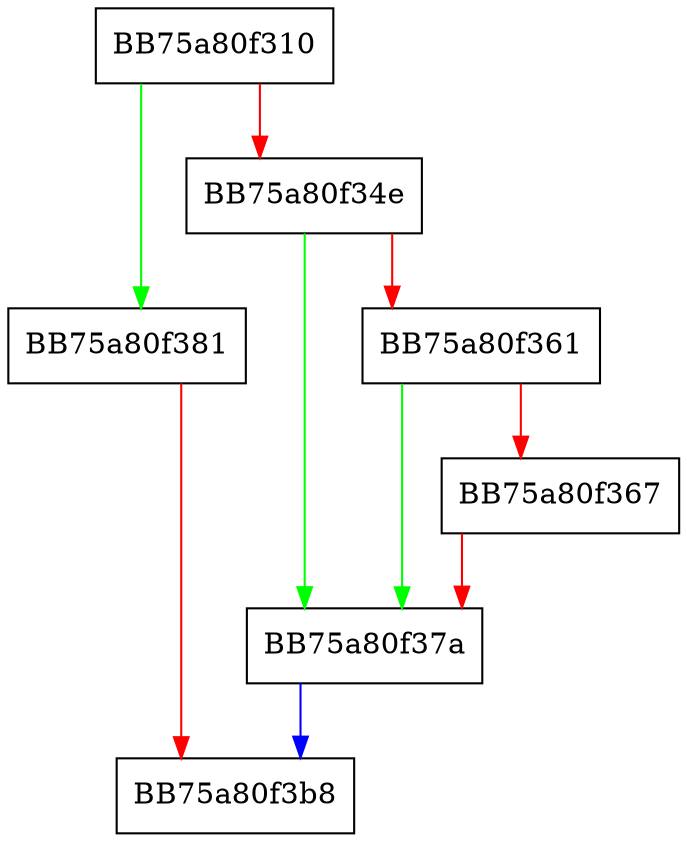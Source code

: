 digraph AddField {
  node [shape="box"];
  graph [splines=ortho];
  BB75a80f310 -> BB75a80f381 [color="green"];
  BB75a80f310 -> BB75a80f34e [color="red"];
  BB75a80f34e -> BB75a80f37a [color="green"];
  BB75a80f34e -> BB75a80f361 [color="red"];
  BB75a80f361 -> BB75a80f37a [color="green"];
  BB75a80f361 -> BB75a80f367 [color="red"];
  BB75a80f367 -> BB75a80f37a [color="red"];
  BB75a80f37a -> BB75a80f3b8 [color="blue"];
  BB75a80f381 -> BB75a80f3b8 [color="red"];
}